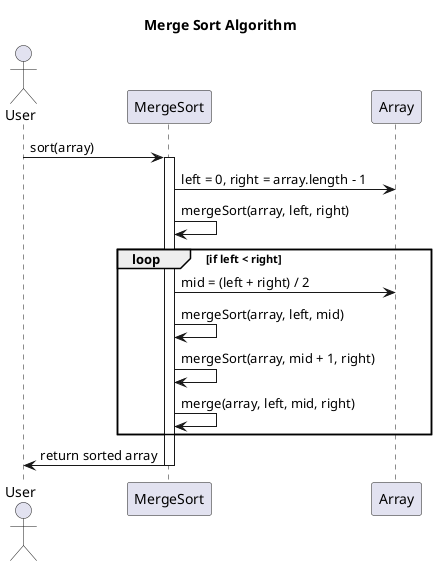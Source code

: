 @startuml MergeSort

title Merge Sort Algorithm

actor User
participant "MergeSort" as MergeSort
participant "Array" as Array

User -> MergeSort: sort(array)
activate MergeSort

MergeSort -> Array: left = 0, right = array.length - 1
MergeSort -> MergeSort: mergeSort(array, left, right)

loop if left < right
    MergeSort -> Array: mid = (left + right) / 2
    MergeSort -> MergeSort: mergeSort(array, left, mid)
    MergeSort -> MergeSort: mergeSort(array, mid + 1, right)
    MergeSort -> MergeSort: merge(array, left, mid, right)
end

MergeSort -> User: return sorted array
deactivate MergeSort

@enduml
